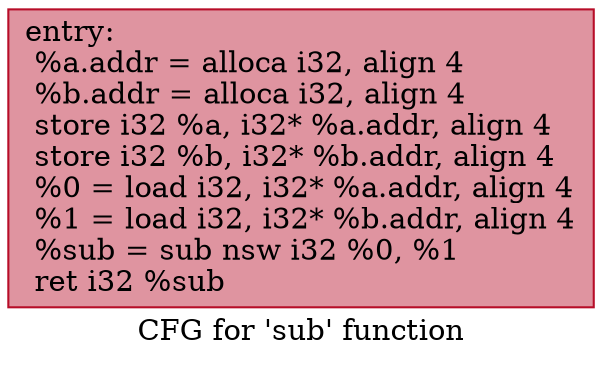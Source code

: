 digraph "CFG for 'sub' function" {
	label="CFG for 'sub' function";

	Node0x564a127c6630 [shape=record,color="#b70d28ff", style=filled, fillcolor="#b70d2870",label="{entry:\l  %a.addr = alloca i32, align 4\l  %b.addr = alloca i32, align 4\l  store i32 %a, i32* %a.addr, align 4\l  store i32 %b, i32* %b.addr, align 4\l  %0 = load i32, i32* %a.addr, align 4\l  %1 = load i32, i32* %b.addr, align 4\l  %sub = sub nsw i32 %0, %1\l  ret i32 %sub\l}"];
}
